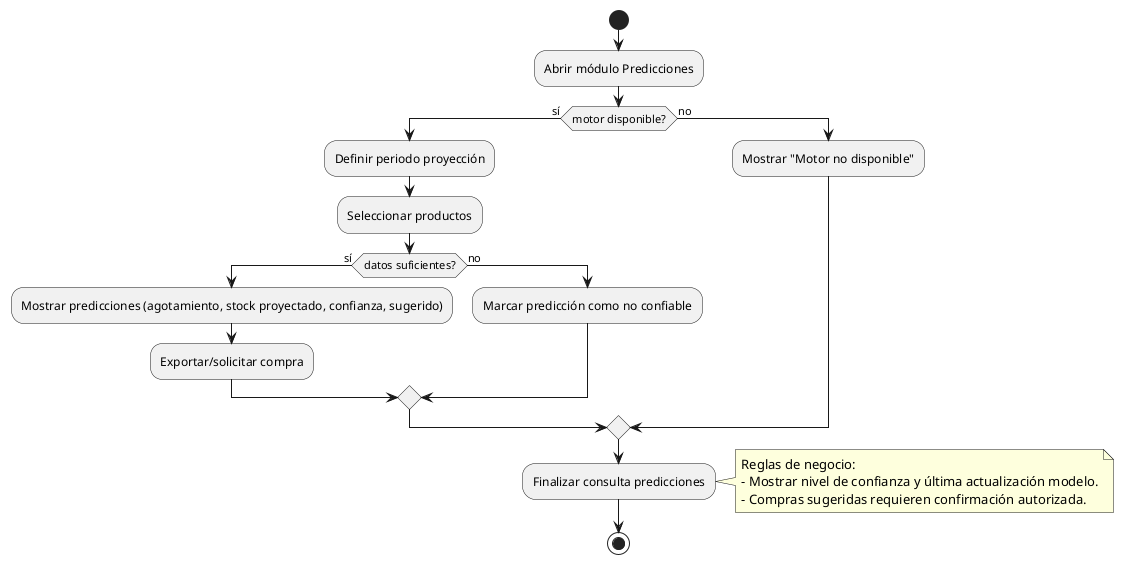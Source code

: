 @startuml CU11_PrediccionesAgotados
|Analista|
start
:Abrir módulo Predicciones;
if (motor disponible?) then (sí)
  :Definir periodo proyección;
  :Seleccionar productos;
  if (datos suficientes?) then (sí)
    :Mostrar predicciones (agotamiento, stock proyectado, confianza, sugerido);
    :Exportar/solicitar compra;
  else (no)
    :Marcar predicción como no confiable;
  endif
else (no)
  :Mostrar "Motor no disponible";
endif

:Finalizar consulta predicciones;
note right
  Reglas de negocio:
  - Mostrar nivel de confianza y última actualización modelo.
  - Compras sugeridas requieren confirmación autorizada.
end note

stop
@enduml
